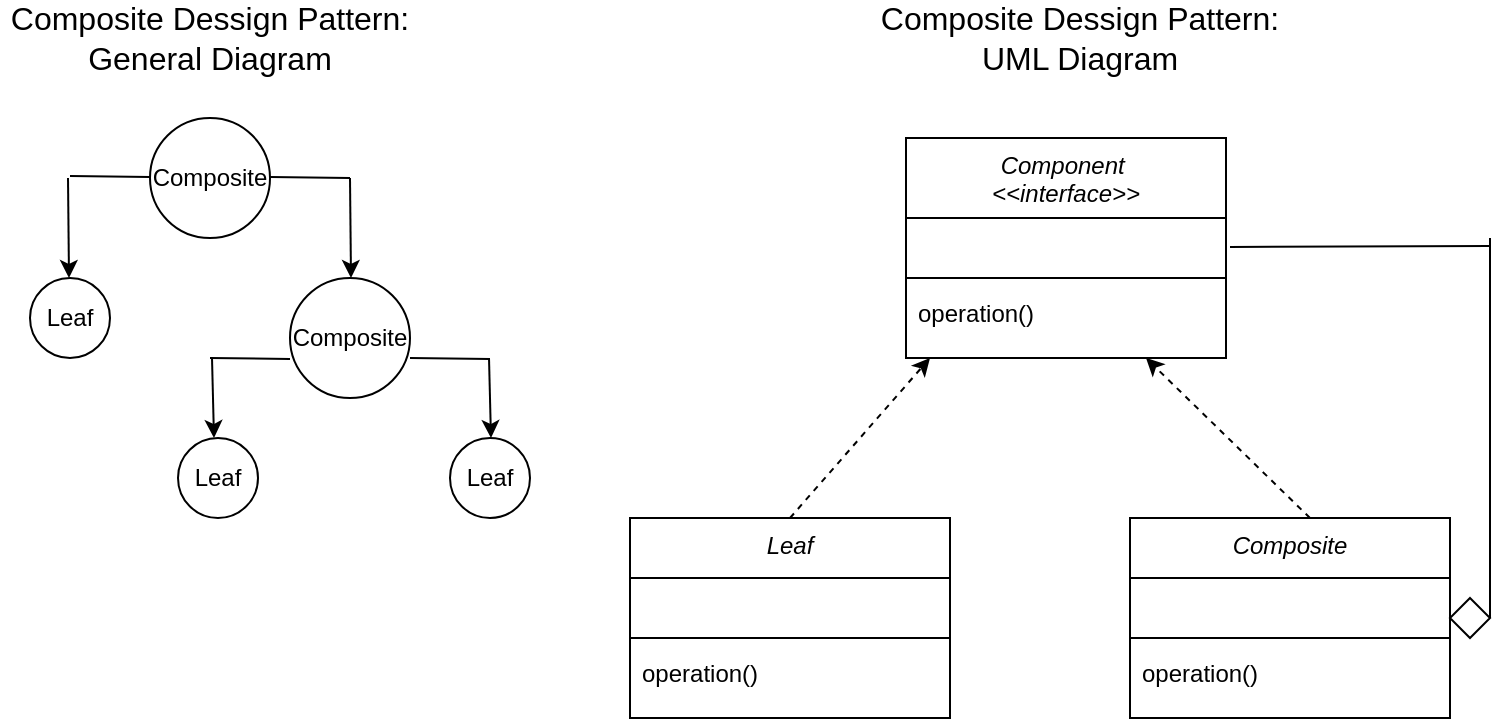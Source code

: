 <mxfile version="14.9.9" type="device" pages="2"><diagram id="C5RBs43oDa-KdzZeNtuy" name="teoricos"><mxGraphModel dx="1038" dy="579" grid="1" gridSize="10" guides="1" tooltips="1" connect="1" arrows="1" fold="1" page="1" pageScale="1" pageWidth="827" pageHeight="1169" math="0" shadow="0"><root><mxCell id="WIyWlLk6GJQsqaUBKTNV-0"/><mxCell id="WIyWlLk6GJQsqaUBKTNV-1" parent="WIyWlLk6GJQsqaUBKTNV-0"/><mxCell id="zkfFHV4jXpPFQw0GAbJ--0" value="Component &#10;&lt;&lt;interface&gt;&gt;" style="swimlane;fontStyle=2;align=center;verticalAlign=top;childLayout=stackLayout;horizontal=1;startSize=40;horizontalStack=0;resizeParent=1;resizeLast=0;collapsible=1;marginBottom=0;rounded=0;shadow=0;strokeWidth=1;" parent="WIyWlLk6GJQsqaUBKTNV-1" vertex="1"><mxGeometry x="498" y="120" width="160" height="110" as="geometry"><mxRectangle x="230" y="140" width="160" height="26" as="alternateBounds"/></mxGeometry></mxCell><mxCell id="zkfFHV4jXpPFQw0GAbJ--1" value=" " style="text;align=left;verticalAlign=top;spacingLeft=4;spacingRight=4;overflow=hidden;rotatable=0;points=[[0,0.5],[1,0.5]];portConstraint=eastwest;" parent="zkfFHV4jXpPFQw0GAbJ--0" vertex="1"><mxGeometry y="40" width="160" height="26" as="geometry"/></mxCell><mxCell id="zkfFHV4jXpPFQw0GAbJ--4" value="" style="line;html=1;strokeWidth=1;align=left;verticalAlign=middle;spacingTop=-1;spacingLeft=3;spacingRight=3;rotatable=0;labelPosition=right;points=[];portConstraint=eastwest;" parent="zkfFHV4jXpPFQw0GAbJ--0" vertex="1"><mxGeometry y="66" width="160" height="8" as="geometry"/></mxCell><mxCell id="zkfFHV4jXpPFQw0GAbJ--5" value="operation()" style="text;align=left;verticalAlign=top;spacingLeft=4;spacingRight=4;overflow=hidden;rotatable=0;points=[[0,0.5],[1,0.5]];portConstraint=eastwest;" parent="zkfFHV4jXpPFQw0GAbJ--0" vertex="1"><mxGeometry y="74" width="160" height="26" as="geometry"/></mxCell><mxCell id="eSEiaKDVzx0WiJypJrx6-0" value="Composite" style="ellipse;whiteSpace=wrap;html=1;aspect=fixed;" vertex="1" parent="WIyWlLk6GJQsqaUBKTNV-1"><mxGeometry x="120" y="110" width="60" height="60" as="geometry"/></mxCell><mxCell id="eSEiaKDVzx0WiJypJrx6-1" value="Leaf" style="ellipse;whiteSpace=wrap;html=1;aspect=fixed;" vertex="1" parent="WIyWlLk6GJQsqaUBKTNV-1"><mxGeometry x="60" y="190" width="40" height="40" as="geometry"/></mxCell><mxCell id="eSEiaKDVzx0WiJypJrx6-2" value="" style="endArrow=classic;html=1;" edge="1" parent="WIyWlLk6GJQsqaUBKTNV-1"><mxGeometry width="50" height="50" relative="1" as="geometry"><mxPoint x="79" y="140" as="sourcePoint"/><mxPoint x="79.5" y="190" as="targetPoint"/></mxGeometry></mxCell><mxCell id="eSEiaKDVzx0WiJypJrx6-3" value="" style="endArrow=none;html=1;" edge="1" parent="WIyWlLk6GJQsqaUBKTNV-1"><mxGeometry width="50" height="50" relative="1" as="geometry"><mxPoint x="80" y="139" as="sourcePoint"/><mxPoint x="120" y="139.5" as="targetPoint"/></mxGeometry></mxCell><mxCell id="eSEiaKDVzx0WiJypJrx6-4" value="" style="endArrow=classic;html=1;" edge="1" parent="WIyWlLk6GJQsqaUBKTNV-1"><mxGeometry width="50" height="50" relative="1" as="geometry"><mxPoint x="220" y="140" as="sourcePoint"/><mxPoint x="220.5" y="190" as="targetPoint"/></mxGeometry></mxCell><mxCell id="eSEiaKDVzx0WiJypJrx6-5" value="" style="endArrow=none;html=1;" edge="1" parent="WIyWlLk6GJQsqaUBKTNV-1"><mxGeometry width="50" height="50" relative="1" as="geometry"><mxPoint x="180" y="139.5" as="sourcePoint"/><mxPoint x="220" y="140" as="targetPoint"/></mxGeometry></mxCell><mxCell id="eSEiaKDVzx0WiJypJrx6-6" value="Composite" style="ellipse;whiteSpace=wrap;html=1;aspect=fixed;" vertex="1" parent="WIyWlLk6GJQsqaUBKTNV-1"><mxGeometry x="190" y="190" width="60" height="60" as="geometry"/></mxCell><mxCell id="eSEiaKDVzx0WiJypJrx6-7" value="Leaf" style="ellipse;whiteSpace=wrap;html=1;aspect=fixed;" vertex="1" parent="WIyWlLk6GJQsqaUBKTNV-1"><mxGeometry x="134" y="270" width="40" height="40" as="geometry"/></mxCell><mxCell id="eSEiaKDVzx0WiJypJrx6-8" value="Leaf" style="ellipse;whiteSpace=wrap;html=1;aspect=fixed;" vertex="1" parent="WIyWlLk6GJQsqaUBKTNV-1"><mxGeometry x="270" y="270" width="40" height="40" as="geometry"/></mxCell><mxCell id="eSEiaKDVzx0WiJypJrx6-9" value="" style="endArrow=classic;html=1;" edge="1" parent="WIyWlLk6GJQsqaUBKTNV-1"><mxGeometry width="50" height="50" relative="1" as="geometry"><mxPoint x="151" y="230" as="sourcePoint"/><mxPoint x="152" y="270" as="targetPoint"/></mxGeometry></mxCell><mxCell id="eSEiaKDVzx0WiJypJrx6-10" value="" style="endArrow=classic;html=1;" edge="1" parent="WIyWlLk6GJQsqaUBKTNV-1"><mxGeometry width="50" height="50" relative="1" as="geometry"><mxPoint x="289.5" y="230" as="sourcePoint"/><mxPoint x="290.5" y="270" as="targetPoint"/></mxGeometry></mxCell><mxCell id="eSEiaKDVzx0WiJypJrx6-11" value="" style="endArrow=none;html=1;" edge="1" parent="WIyWlLk6GJQsqaUBKTNV-1"><mxGeometry width="50" height="50" relative="1" as="geometry"><mxPoint x="250" y="230" as="sourcePoint"/><mxPoint x="290" y="230.5" as="targetPoint"/></mxGeometry></mxCell><mxCell id="eSEiaKDVzx0WiJypJrx6-12" value="" style="endArrow=none;html=1;" edge="1" parent="WIyWlLk6GJQsqaUBKTNV-1"><mxGeometry width="50" height="50" relative="1" as="geometry"><mxPoint x="150" y="230" as="sourcePoint"/><mxPoint x="190" y="230.5" as="targetPoint"/></mxGeometry></mxCell><mxCell id="eSEiaKDVzx0WiJypJrx6-13" value="&lt;font style=&quot;font-size: 16px&quot;&gt;Composite Dessign Pattern: General Diagram&lt;/font&gt;" style="text;html=1;strokeColor=none;fillColor=none;align=center;verticalAlign=middle;whiteSpace=wrap;rounded=0;" vertex="1" parent="WIyWlLk6GJQsqaUBKTNV-1"><mxGeometry x="45" y="60" width="210" height="20" as="geometry"/></mxCell><mxCell id="eSEiaKDVzx0WiJypJrx6-14" value="&lt;font style=&quot;font-size: 16px&quot;&gt;Composite Dessign Pattern: UML Diagram&lt;/font&gt;" style="text;html=1;strokeColor=none;fillColor=none;align=center;verticalAlign=middle;whiteSpace=wrap;rounded=0;" vertex="1" parent="WIyWlLk6GJQsqaUBKTNV-1"><mxGeometry x="480" y="60" width="210" height="20" as="geometry"/></mxCell><mxCell id="eSEiaKDVzx0WiJypJrx6-15" value="Leaf" style="swimlane;fontStyle=2;align=center;verticalAlign=top;childLayout=stackLayout;horizontal=1;startSize=30;horizontalStack=0;resizeParent=1;resizeLast=0;collapsible=1;marginBottom=0;rounded=0;shadow=0;strokeWidth=1;" vertex="1" parent="WIyWlLk6GJQsqaUBKTNV-1"><mxGeometry x="360" y="310" width="160" height="100" as="geometry"><mxRectangle x="230" y="140" width="160" height="26" as="alternateBounds"/></mxGeometry></mxCell><mxCell id="eSEiaKDVzx0WiJypJrx6-16" value=" " style="text;align=left;verticalAlign=top;spacingLeft=4;spacingRight=4;overflow=hidden;rotatable=0;points=[[0,0.5],[1,0.5]];portConstraint=eastwest;" vertex="1" parent="eSEiaKDVzx0WiJypJrx6-15"><mxGeometry y="30" width="160" height="26" as="geometry"/></mxCell><mxCell id="eSEiaKDVzx0WiJypJrx6-17" value="" style="line;html=1;strokeWidth=1;align=left;verticalAlign=middle;spacingTop=-1;spacingLeft=3;spacingRight=3;rotatable=0;labelPosition=right;points=[];portConstraint=eastwest;" vertex="1" parent="eSEiaKDVzx0WiJypJrx6-15"><mxGeometry y="56" width="160" height="8" as="geometry"/></mxCell><mxCell id="eSEiaKDVzx0WiJypJrx6-18" value="operation()" style="text;align=left;verticalAlign=top;spacingLeft=4;spacingRight=4;overflow=hidden;rotatable=0;points=[[0,0.5],[1,0.5]];portConstraint=eastwest;" vertex="1" parent="eSEiaKDVzx0WiJypJrx6-15"><mxGeometry y="64" width="160" height="26" as="geometry"/></mxCell><mxCell id="eSEiaKDVzx0WiJypJrx6-19" value="Composite" style="swimlane;fontStyle=2;align=center;verticalAlign=top;childLayout=stackLayout;horizontal=1;startSize=30;horizontalStack=0;resizeParent=1;resizeLast=0;collapsible=1;marginBottom=0;rounded=0;shadow=0;strokeWidth=1;" vertex="1" parent="WIyWlLk6GJQsqaUBKTNV-1"><mxGeometry x="610" y="310" width="160" height="100" as="geometry"><mxRectangle x="230" y="140" width="160" height="26" as="alternateBounds"/></mxGeometry></mxCell><mxCell id="eSEiaKDVzx0WiJypJrx6-20" value=" " style="text;align=left;verticalAlign=top;spacingLeft=4;spacingRight=4;overflow=hidden;rotatable=0;points=[[0,0.5],[1,0.5]];portConstraint=eastwest;" vertex="1" parent="eSEiaKDVzx0WiJypJrx6-19"><mxGeometry y="30" width="160" height="26" as="geometry"/></mxCell><mxCell id="eSEiaKDVzx0WiJypJrx6-21" value="" style="line;html=1;strokeWidth=1;align=left;verticalAlign=middle;spacingTop=-1;spacingLeft=3;spacingRight=3;rotatable=0;labelPosition=right;points=[];portConstraint=eastwest;" vertex="1" parent="eSEiaKDVzx0WiJypJrx6-19"><mxGeometry y="56" width="160" height="8" as="geometry"/></mxCell><mxCell id="eSEiaKDVzx0WiJypJrx6-22" value="operation()" style="text;align=left;verticalAlign=top;spacingLeft=4;spacingRight=4;overflow=hidden;rotatable=0;points=[[0,0.5],[1,0.5]];portConstraint=eastwest;" vertex="1" parent="eSEiaKDVzx0WiJypJrx6-19"><mxGeometry y="64" width="160" height="26" as="geometry"/></mxCell><mxCell id="eSEiaKDVzx0WiJypJrx6-24" value="" style="endArrow=classic;html=1;dashed=1;" edge="1" parent="WIyWlLk6GJQsqaUBKTNV-1"><mxGeometry width="50" height="50" relative="1" as="geometry"><mxPoint x="440" y="310" as="sourcePoint"/><mxPoint x="510" y="230" as="targetPoint"/></mxGeometry></mxCell><mxCell id="eSEiaKDVzx0WiJypJrx6-25" value="" style="endArrow=classic;html=1;dashed=1;entryX=0.75;entryY=1;entryDx=0;entryDy=0;" edge="1" parent="WIyWlLk6GJQsqaUBKTNV-1" target="zkfFHV4jXpPFQw0GAbJ--0"><mxGeometry width="50" height="50" relative="1" as="geometry"><mxPoint x="700" y="310" as="sourcePoint"/><mxPoint x="599.726" y="250" as="targetPoint"/></mxGeometry></mxCell><mxCell id="eSEiaKDVzx0WiJypJrx6-27" value="" style="rhombus;whiteSpace=wrap;html=1;" vertex="1" parent="WIyWlLk6GJQsqaUBKTNV-1"><mxGeometry x="770" y="350" width="20" height="20" as="geometry"/></mxCell><mxCell id="eSEiaKDVzx0WiJypJrx6-30" value="" style="endArrow=none;html=1;" edge="1" parent="WIyWlLk6GJQsqaUBKTNV-1"><mxGeometry width="50" height="50" relative="1" as="geometry"><mxPoint x="660" y="174.5" as="sourcePoint"/><mxPoint x="790" y="174" as="targetPoint"/></mxGeometry></mxCell><mxCell id="eSEiaKDVzx0WiJypJrx6-33" value="" style="endArrow=none;html=1;" edge="1" parent="WIyWlLk6GJQsqaUBKTNV-1"><mxGeometry width="50" height="50" relative="1" as="geometry"><mxPoint x="790" y="360" as="sourcePoint"/><mxPoint x="790" y="170" as="targetPoint"/></mxGeometry></mxCell></root></mxGraphModel></diagram><diagram id="eksiwWKDIyFyUkNPJI5P" name="menu"><mxGraphModel dx="1038" dy="579" grid="1" gridSize="10" guides="1" tooltips="1" connect="1" arrows="1" fold="1" page="1" pageScale="1" pageWidth="827" pageHeight="1169" math="0" shadow="0"><root><mxCell id="DK0bSvw-bNEyNcwKP6eG-0"/><mxCell id="DK0bSvw-bNEyNcwKP6eG-1" parent="DK0bSvw-bNEyNcwKP6eG-0"/><mxCell id="XpfJSpzzenD7viFngtvN-0" value="MenuComponent&#10;&lt;&lt;abstract&gt;&gt;" style="swimlane;fontStyle=0;align=center;verticalAlign=top;childLayout=stackLayout;horizontal=1;startSize=40;horizontalStack=0;resizeParent=1;resizeLast=0;collapsible=1;marginBottom=0;rounded=0;shadow=0;strokeWidth=1;" vertex="1" parent="DK0bSvw-bNEyNcwKP6eG-1"><mxGeometry x="300" y="30" width="200" height="180" as="geometry"><mxRectangle x="550" y="140" width="160" height="26" as="alternateBounds"/></mxGeometry></mxCell><mxCell id="XpfJSpzzenD7viFngtvN-1" value="name: String" style="text;align=left;verticalAlign=top;spacingLeft=4;spacingRight=4;overflow=hidden;rotatable=0;points=[[0,0.5],[1,0.5]];portConstraint=eastwest;" vertex="1" parent="XpfJSpzzenD7viFngtvN-0"><mxGeometry y="40" width="200" height="26" as="geometry"/></mxCell><mxCell id="XpfJSpzzenD7viFngtvN-2" value="url: String" style="text;align=left;verticalAlign=top;spacingLeft=4;spacingRight=4;overflow=hidden;rotatable=0;points=[[0,0.5],[1,0.5]];portConstraint=eastwest;rounded=0;shadow=0;html=0;" vertex="1" parent="XpfJSpzzenD7viFngtvN-0"><mxGeometry y="66" width="200" height="26" as="geometry"/></mxCell><mxCell id="XpfJSpzzenD7viFngtvN-6" value="" style="line;html=1;strokeWidth=1;align=left;verticalAlign=middle;spacingTop=-1;spacingLeft=3;spacingRight=3;rotatable=0;labelPosition=right;points=[];portConstraint=eastwest;" vertex="1" parent="XpfJSpzzenD7viFngtvN-0"><mxGeometry y="92" width="200" height="8" as="geometry"/></mxCell><mxCell id="XpfJSpzzenD7viFngtvN-7" value="+MenuComponent(name, url): void" style="text;align=left;verticalAlign=top;spacingLeft=4;spacingRight=4;overflow=hidden;rotatable=0;points=[[0,0.5],[1,0.5]];portConstraint=eastwest;" vertex="1" parent="XpfJSpzzenD7viFngtvN-0"><mxGeometry y="100" width="200" height="26" as="geometry"/></mxCell><mxCell id="XpfJSpzzenD7viFngtvN-8" value="+add (MenuComponent) void&#10;" style="text;align=left;verticalAlign=top;spacingLeft=4;spacingRight=4;overflow=hidden;rotatable=0;points=[[0,0.5],[1,0.5]];portConstraint=eastwest;" vertex="1" parent="XpfJSpzzenD7viFngtvN-0"><mxGeometry y="126" width="200" height="26" as="geometry"/></mxCell><mxCell id="XpfJSpzzenD7viFngtvN-9" value="+displayMenu() void&#10;" style="text;align=left;verticalAlign=top;spacingLeft=4;spacingRight=4;overflow=hidden;rotatable=0;points=[[0,0.5],[1,0.5]];portConstraint=eastwest;" vertex="1" parent="XpfJSpzzenD7viFngtvN-0"><mxGeometry y="152" width="200" height="26" as="geometry"/></mxCell><mxCell id="XpfJSpzzenD7viFngtvN-10" value="Menu" style="swimlane;fontStyle=0;align=center;verticalAlign=top;childLayout=stackLayout;horizontal=1;startSize=30;horizontalStack=0;resizeParent=1;resizeLast=0;collapsible=1;marginBottom=0;rounded=0;shadow=0;strokeWidth=1;" vertex="1" parent="DK0bSvw-bNEyNcwKP6eG-1"><mxGeometry x="90" y="267" width="200" height="150" as="geometry"><mxRectangle x="550" y="140" width="160" height="26" as="alternateBounds"/></mxGeometry></mxCell><mxCell id="XpfJSpzzenD7viFngtvN-11" value="subMenus: List&lt;MenuComponent&gt;" style="text;align=left;verticalAlign=top;spacingLeft=4;spacingRight=4;overflow=hidden;rotatable=0;points=[[0,0.5],[1,0.5]];portConstraint=eastwest;" vertex="1" parent="XpfJSpzzenD7viFngtvN-10"><mxGeometry y="30" width="200" height="26" as="geometry"/></mxCell><mxCell id="XpfJSpzzenD7viFngtvN-13" value="" style="line;html=1;strokeWidth=1;align=left;verticalAlign=middle;spacingTop=-1;spacingLeft=3;spacingRight=3;rotatable=0;labelPosition=right;points=[];portConstraint=eastwest;" vertex="1" parent="XpfJSpzzenD7viFngtvN-10"><mxGeometry y="56" width="200" height="8" as="geometry"/></mxCell><mxCell id="XpfJSpzzenD7viFngtvN-14" value="+Menu(name, url): super" style="text;align=left;verticalAlign=top;spacingLeft=4;spacingRight=4;overflow=hidden;rotatable=0;points=[[0,0.5],[1,0.5]];portConstraint=eastwest;" vertex="1" parent="XpfJSpzzenD7viFngtvN-10"><mxGeometry y="64" width="200" height="26" as="geometry"/></mxCell><mxCell id="XpfJSpzzenD7viFngtvN-15" value="+add (MenuComponent) void&#10;" style="text;align=left;verticalAlign=top;spacingLeft=4;spacingRight=4;overflow=hidden;rotatable=0;points=[[0,0.5],[1,0.5]];portConstraint=eastwest;" vertex="1" parent="XpfJSpzzenD7viFngtvN-10"><mxGeometry y="90" width="200" height="26" as="geometry"/></mxCell><mxCell id="XpfJSpzzenD7viFngtvN-16" value="+displayMenu() void&#10;" style="text;align=left;verticalAlign=top;spacingLeft=4;spacingRight=4;overflow=hidden;rotatable=0;points=[[0,0.5],[1,0.5]];portConstraint=eastwest;" vertex="1" parent="XpfJSpzzenD7viFngtvN-10"><mxGeometry y="116" width="200" height="26" as="geometry"/></mxCell><mxCell id="XpfJSpzzenD7viFngtvN-17" value="" style="endArrow=classic;html=1;entryX=0;entryY=0.5;entryDx=0;entryDy=0;dashed=1;" edge="1" parent="DK0bSvw-bNEyNcwKP6eG-1" target="XpfJSpzzenD7viFngtvN-8"><mxGeometry width="50" height="50" relative="1" as="geometry"><mxPoint x="190" y="267" as="sourcePoint"/><mxPoint x="240" y="217" as="targetPoint"/></mxGeometry></mxCell><mxCell id="XpfJSpzzenD7viFngtvN-18" value="MenuItem" style="swimlane;fontStyle=0;align=center;verticalAlign=top;childLayout=stackLayout;horizontal=1;startSize=30;horizontalStack=0;resizeParent=1;resizeLast=0;collapsible=1;marginBottom=0;rounded=0;shadow=0;strokeWidth=1;" vertex="1" parent="DK0bSvw-bNEyNcwKP6eG-1"><mxGeometry x="460" y="267" width="200" height="150" as="geometry"><mxRectangle x="550" y="140" width="160" height="26" as="alternateBounds"/></mxGeometry></mxCell><mxCell id="XpfJSpzzenD7viFngtvN-19" value=" " style="text;align=left;verticalAlign=top;spacingLeft=4;spacingRight=4;overflow=hidden;rotatable=0;points=[[0,0.5],[1,0.5]];portConstraint=eastwest;" vertex="1" parent="XpfJSpzzenD7viFngtvN-18"><mxGeometry y="30" width="200" height="26" as="geometry"/></mxCell><mxCell id="XpfJSpzzenD7viFngtvN-20" value="" style="line;html=1;strokeWidth=1;align=left;verticalAlign=middle;spacingTop=-1;spacingLeft=3;spacingRight=3;rotatable=0;labelPosition=right;points=[];portConstraint=eastwest;" vertex="1" parent="XpfJSpzzenD7viFngtvN-18"><mxGeometry y="56" width="200" height="8" as="geometry"/></mxCell><mxCell id="XpfJSpzzenD7viFngtvN-21" value="+MenuItem(name, url): super" style="text;align=left;verticalAlign=top;spacingLeft=4;spacingRight=4;overflow=hidden;rotatable=0;points=[[0,0.5],[1,0.5]];portConstraint=eastwest;" vertex="1" parent="XpfJSpzzenD7viFngtvN-18"><mxGeometry y="64" width="200" height="26" as="geometry"/></mxCell><mxCell id="XpfJSpzzenD7viFngtvN-22" value="+add (MenuComponent) void&#10;" style="text;align=left;verticalAlign=top;spacingLeft=4;spacingRight=4;overflow=hidden;rotatable=0;points=[[0,0.5],[1,0.5]];portConstraint=eastwest;" vertex="1" parent="XpfJSpzzenD7viFngtvN-18"><mxGeometry y="90" width="200" height="26" as="geometry"/></mxCell><mxCell id="XpfJSpzzenD7viFngtvN-23" value="+displayMenu() void&#10;" style="text;align=left;verticalAlign=top;spacingLeft=4;spacingRight=4;overflow=hidden;rotatable=0;points=[[0,0.5],[1,0.5]];portConstraint=eastwest;" vertex="1" parent="XpfJSpzzenD7viFngtvN-18"><mxGeometry y="116" width="200" height="26" as="geometry"/></mxCell><mxCell id="XpfJSpzzenD7viFngtvN-24" value="" style="endArrow=classic;html=1;entryX=1;entryY=0.5;entryDx=0;entryDy=0;dashed=1;" edge="1" parent="DK0bSvw-bNEyNcwKP6eG-1" target="XpfJSpzzenD7viFngtvN-8"><mxGeometry width="50" height="50" relative="1" as="geometry"><mxPoint x="570" y="267" as="sourcePoint"/><mxPoint x="680" y="169" as="targetPoint"/></mxGeometry></mxCell><mxCell id="XpfJSpzzenD7viFngtvN-25" value="FlightsErp" style="swimlane;fontStyle=0;align=center;verticalAlign=top;childLayout=stackLayout;horizontal=1;startSize=30;horizontalStack=0;resizeParent=1;resizeLast=0;collapsible=1;marginBottom=0;rounded=0;shadow=0;strokeWidth=1;" vertex="1" parent="DK0bSvw-bNEyNcwKP6eG-1"><mxGeometry x="280" y="480" width="200" height="454" as="geometry"><mxRectangle x="550" y="140" width="160" height="26" as="alternateBounds"/></mxGeometry></mxCell><mxCell id="XpfJSpzzenD7viFngtvN-26" value="catalogs: Menu" style="text;align=left;verticalAlign=top;spacingLeft=4;spacingRight=4;overflow=hidden;rotatable=0;points=[[0,0.5],[1,0.5]];portConstraint=eastwest;" vertex="1" parent="XpfJSpzzenD7viFngtvN-25"><mxGeometry y="30" width="200" height="26" as="geometry"/></mxCell><mxCell id="XpfJSpzzenD7viFngtvN-31" value="flights: Menu" style="text;align=left;verticalAlign=top;spacingLeft=4;spacingRight=4;overflow=hidden;rotatable=0;points=[[0,0.5],[1,0.5]];portConstraint=eastwest;" vertex="1" parent="XpfJSpzzenD7viFngtvN-25"><mxGeometry y="56" width="200" height="26" as="geometry"/></mxCell><mxCell id="XpfJSpzzenD7viFngtvN-32" value="exit: Menu" style="text;align=left;verticalAlign=top;spacingLeft=4;spacingRight=4;overflow=hidden;rotatable=0;points=[[0,0.5],[1,0.5]];portConstraint=eastwest;" vertex="1" parent="XpfJSpzzenD7viFngtvN-25"><mxGeometry y="82" width="200" height="26" as="geometry"/></mxCell><mxCell id="XpfJSpzzenD7viFngtvN-33" value="users: MenuItem" style="text;align=left;verticalAlign=top;spacingLeft=4;spacingRight=4;overflow=hidden;rotatable=0;points=[[0,0.5],[1,0.5]];portConstraint=eastwest;" vertex="1" parent="XpfJSpzzenD7viFngtvN-25"><mxGeometry y="108" width="200" height="26" as="geometry"/></mxCell><mxCell id="XpfJSpzzenD7viFngtvN-34" value="country: MenuItem" style="text;align=left;verticalAlign=top;spacingLeft=4;spacingRight=4;overflow=hidden;rotatable=0;points=[[0,0.5],[1,0.5]];portConstraint=eastwest;" vertex="1" parent="XpfJSpzzenD7viFngtvN-25"><mxGeometry y="134" width="200" height="26" as="geometry"/></mxCell><mxCell id="XpfJSpzzenD7viFngtvN-35" value="city: MenuItem" style="text;align=left;verticalAlign=top;spacingLeft=4;spacingRight=4;overflow=hidden;rotatable=0;points=[[0,0.5],[1,0.5]];portConstraint=eastwest;" vertex="1" parent="XpfJSpzzenD7viFngtvN-25"><mxGeometry y="160" width="200" height="26" as="geometry"/></mxCell><mxCell id="XpfJSpzzenD7viFngtvN-36" value="airline: MenuItem" style="text;align=left;verticalAlign=top;spacingLeft=4;spacingRight=4;overflow=hidden;rotatable=0;points=[[0,0.5],[1,0.5]];portConstraint=eastwest;" vertex="1" parent="XpfJSpzzenD7viFngtvN-25"><mxGeometry y="186" width="200" height="26" as="geometry"/></mxCell><mxCell id="XpfJSpzzenD7viFngtvN-37" value="aircraft: MenuItem" style="text;align=left;verticalAlign=top;spacingLeft=4;spacingRight=4;overflow=hidden;rotatable=0;points=[[0,0.5],[1,0.5]];portConstraint=eastwest;" vertex="1" parent="XpfJSpzzenD7viFngtvN-25"><mxGeometry y="212" width="200" height="26" as="geometry"/></mxCell><mxCell id="XpfJSpzzenD7viFngtvN-38" value="flights: MenuItem" style="text;align=left;verticalAlign=top;spacingLeft=4;spacingRight=4;overflow=hidden;rotatable=0;points=[[0,0.5],[1,0.5]];portConstraint=eastwest;" vertex="1" parent="XpfJSpzzenD7viFngtvN-25"><mxGeometry y="238" width="200" height="26" as="geometry"/></mxCell><mxCell id="XpfJSpzzenD7viFngtvN-39" value="reports: MenuItem" style="text;align=left;verticalAlign=top;spacingLeft=4;spacingRight=4;overflow=hidden;rotatable=0;points=[[0,0.5],[1,0.5]];portConstraint=eastwest;" vertex="1" parent="XpfJSpzzenD7viFngtvN-25"><mxGeometry y="264" width="200" height="26" as="geometry"/></mxCell><mxCell id="XpfJSpzzenD7viFngtvN-40" value="exit: MenuItem" style="text;align=left;verticalAlign=top;spacingLeft=4;spacingRight=4;overflow=hidden;rotatable=0;points=[[0,0.5],[1,0.5]];portConstraint=eastwest;" vertex="1" parent="XpfJSpzzenD7viFngtvN-25"><mxGeometry y="290" width="200" height="26" as="geometry"/></mxCell><mxCell id="XpfJSpzzenD7viFngtvN-41" value="userInputOption: int" style="text;align=left;verticalAlign=top;spacingLeft=4;spacingRight=4;overflow=hidden;rotatable=0;points=[[0,0.5],[1,0.5]];portConstraint=eastwest;" vertex="1" parent="XpfJSpzzenD7viFngtvN-25"><mxGeometry y="316" width="200" height="26" as="geometry"/></mxCell><mxCell id="XpfJSpzzenD7viFngtvN-42" value="userContinue: int" style="text;align=left;verticalAlign=top;spacingLeft=4;spacingRight=4;overflow=hidden;rotatable=0;points=[[0,0.5],[1,0.5]];portConstraint=eastwest;" vertex="1" parent="XpfJSpzzenD7viFngtvN-25"><mxGeometry y="342" width="200" height="26" as="geometry"/></mxCell><mxCell id="XpfJSpzzenD7viFngtvN-27" value="" style="line;html=1;strokeWidth=1;align=left;verticalAlign=middle;spacingTop=-1;spacingLeft=3;spacingRight=3;rotatable=0;labelPosition=right;points=[];portConstraint=eastwest;" vertex="1" parent="XpfJSpzzenD7viFngtvN-25"><mxGeometry y="368" width="200" height="8" as="geometry"/></mxCell><mxCell id="XpfJSpzzenD7viFngtvN-28" value="+main(String[] args): void" style="text;align=left;verticalAlign=top;spacingLeft=4;spacingRight=4;overflow=hidden;rotatable=0;points=[[0,0.5],[1,0.5]];portConstraint=eastwest;" vertex="1" parent="XpfJSpzzenD7viFngtvN-25"><mxGeometry y="376" width="200" height="26" as="geometry"/></mxCell><mxCell id="XpfJSpzzenD7viFngtvN-29" value="XXX" style="text;align=left;verticalAlign=top;spacingLeft=4;spacingRight=4;overflow=hidden;rotatable=0;points=[[0,0.5],[1,0.5]];portConstraint=eastwest;" vertex="1" parent="XpfJSpzzenD7viFngtvN-25"><mxGeometry y="402" width="200" height="26" as="geometry"/></mxCell><mxCell id="XpfJSpzzenD7viFngtvN-30" value="YYYY" style="text;align=left;verticalAlign=top;spacingLeft=4;spacingRight=4;overflow=hidden;rotatable=0;points=[[0,0.5],[1,0.5]];portConstraint=eastwest;" vertex="1" parent="XpfJSpzzenD7viFngtvN-25"><mxGeometry y="428" width="200" height="26" as="geometry"/></mxCell><mxCell id="XpfJSpzzenD7viFngtvN-43" value="" style="endArrow=classic;html=1;exitX=-0.018;exitY=0.192;exitDx=0;exitDy=0;exitPerimeter=0;" edge="1" parent="DK0bSvw-bNEyNcwKP6eG-1" source="XpfJSpzzenD7viFngtvN-32"><mxGeometry width="50" height="50" relative="1" as="geometry"><mxPoint x="100" y="540" as="sourcePoint"/><mxPoint x="170" y="420" as="targetPoint"/></mxGeometry></mxCell><mxCell id="XpfJSpzzenD7viFngtvN-44" value="" style="endArrow=classic;html=1;exitX=1.026;exitY=0.023;exitDx=0;exitDy=0;exitPerimeter=0;" edge="1" parent="DK0bSvw-bNEyNcwKP6eG-1" source="XpfJSpzzenD7viFngtvN-33"><mxGeometry width="50" height="50" relative="1" as="geometry"><mxPoint x="660.0" y="563.992" as="sourcePoint"/><mxPoint x="553.6" y="417" as="targetPoint"/></mxGeometry></mxCell></root></mxGraphModel></diagram></mxfile>